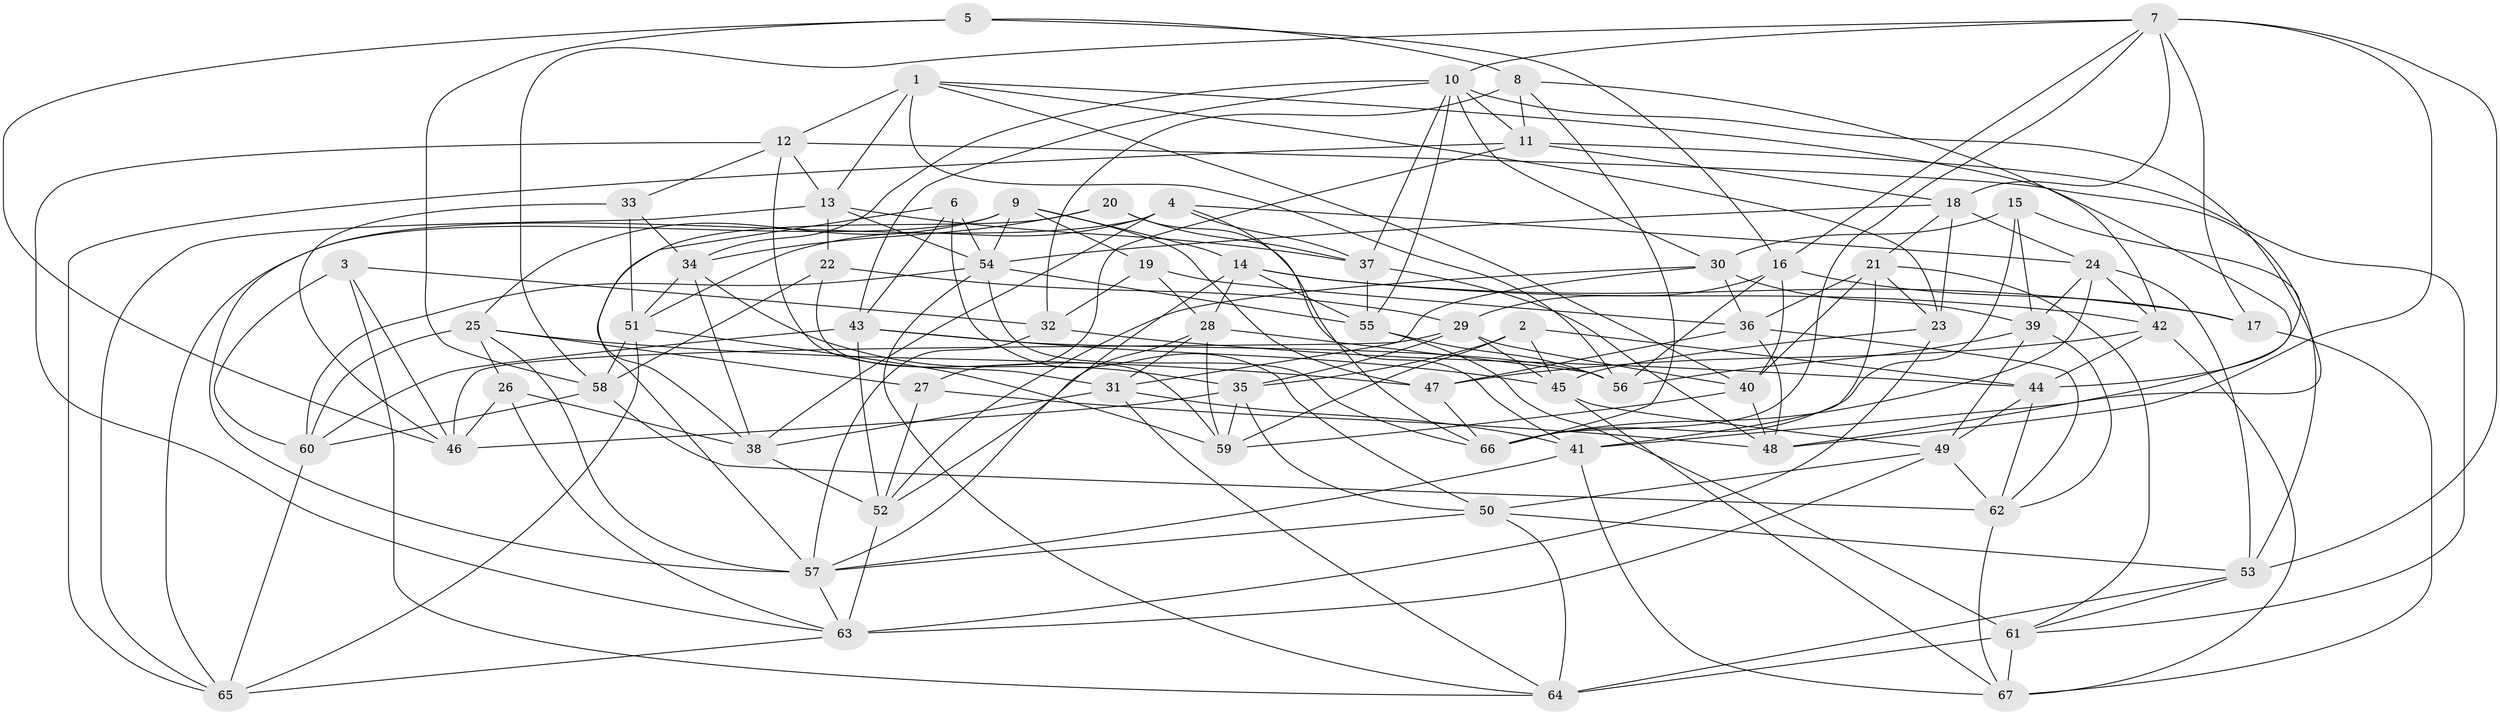 // original degree distribution, {4: 1.0}
// Generated by graph-tools (version 1.1) at 2025/50/03/09/25 03:50:56]
// undirected, 67 vertices, 192 edges
graph export_dot {
graph [start="1"]
  node [color=gray90,style=filled];
  1;
  2;
  3;
  4;
  5;
  6;
  7;
  8;
  9;
  10;
  11;
  12;
  13;
  14;
  15;
  16;
  17;
  18;
  19;
  20;
  21;
  22;
  23;
  24;
  25;
  26;
  27;
  28;
  29;
  30;
  31;
  32;
  33;
  34;
  35;
  36;
  37;
  38;
  39;
  40;
  41;
  42;
  43;
  44;
  45;
  46;
  47;
  48;
  49;
  50;
  51;
  52;
  53;
  54;
  55;
  56;
  57;
  58;
  59;
  60;
  61;
  62;
  63;
  64;
  65;
  66;
  67;
  1 -- 12 [weight=1.0];
  1 -- 13 [weight=1.0];
  1 -- 23 [weight=1.0];
  1 -- 40 [weight=1.0];
  1 -- 44 [weight=1.0];
  1 -- 56 [weight=1.0];
  2 -- 35 [weight=1.0];
  2 -- 44 [weight=1.0];
  2 -- 45 [weight=1.0];
  2 -- 59 [weight=1.0];
  3 -- 32 [weight=1.0];
  3 -- 46 [weight=1.0];
  3 -- 60 [weight=1.0];
  3 -- 64 [weight=1.0];
  4 -- 24 [weight=1.0];
  4 -- 37 [weight=1.0];
  4 -- 38 [weight=1.0];
  4 -- 51 [weight=1.0];
  4 -- 65 [weight=1.0];
  4 -- 66 [weight=1.0];
  5 -- 8 [weight=1.0];
  5 -- 16 [weight=1.0];
  5 -- 46 [weight=1.0];
  5 -- 58 [weight=1.0];
  6 -- 38 [weight=1.0];
  6 -- 43 [weight=1.0];
  6 -- 50 [weight=1.0];
  6 -- 54 [weight=1.0];
  7 -- 10 [weight=1.0];
  7 -- 16 [weight=1.0];
  7 -- 17 [weight=1.0];
  7 -- 18 [weight=1.0];
  7 -- 48 [weight=1.0];
  7 -- 53 [weight=1.0];
  7 -- 58 [weight=1.0];
  7 -- 66 [weight=1.0];
  8 -- 11 [weight=1.0];
  8 -- 32 [weight=2.0];
  8 -- 42 [weight=1.0];
  8 -- 66 [weight=1.0];
  9 -- 14 [weight=1.0];
  9 -- 19 [weight=1.0];
  9 -- 25 [weight=1.0];
  9 -- 47 [weight=1.0];
  9 -- 54 [weight=1.0];
  9 -- 57 [weight=1.0];
  10 -- 11 [weight=1.0];
  10 -- 30 [weight=1.0];
  10 -- 34 [weight=1.0];
  10 -- 37 [weight=1.0];
  10 -- 41 [weight=1.0];
  10 -- 43 [weight=1.0];
  10 -- 55 [weight=1.0];
  11 -- 18 [weight=1.0];
  11 -- 27 [weight=1.0];
  11 -- 61 [weight=1.0];
  11 -- 65 [weight=1.0];
  12 -- 13 [weight=1.0];
  12 -- 31 [weight=1.0];
  12 -- 33 [weight=1.0];
  12 -- 53 [weight=1.0];
  12 -- 63 [weight=1.0];
  13 -- 22 [weight=1.0];
  13 -- 37 [weight=1.0];
  13 -- 54 [weight=1.0];
  13 -- 65 [weight=1.0];
  14 -- 17 [weight=1.0];
  14 -- 28 [weight=1.0];
  14 -- 42 [weight=1.0];
  14 -- 55 [weight=1.0];
  14 -- 57 [weight=1.0];
  15 -- 30 [weight=1.0];
  15 -- 39 [weight=1.0];
  15 -- 48 [weight=1.0];
  15 -- 66 [weight=1.0];
  16 -- 17 [weight=1.0];
  16 -- 29 [weight=1.0];
  16 -- 40 [weight=1.0];
  16 -- 56 [weight=1.0];
  17 -- 67 [weight=1.0];
  18 -- 21 [weight=1.0];
  18 -- 23 [weight=1.0];
  18 -- 24 [weight=1.0];
  18 -- 54 [weight=1.0];
  19 -- 28 [weight=1.0];
  19 -- 32 [weight=1.0];
  19 -- 36 [weight=1.0];
  20 -- 34 [weight=1.0];
  20 -- 37 [weight=1.0];
  20 -- 41 [weight=1.0];
  20 -- 57 [weight=1.0];
  21 -- 23 [weight=1.0];
  21 -- 36 [weight=1.0];
  21 -- 40 [weight=1.0];
  21 -- 41 [weight=1.0];
  21 -- 61 [weight=1.0];
  22 -- 29 [weight=1.0];
  22 -- 58 [weight=1.0];
  22 -- 59 [weight=1.0];
  23 -- 45 [weight=1.0];
  23 -- 63 [weight=2.0];
  24 -- 39 [weight=1.0];
  24 -- 42 [weight=1.0];
  24 -- 53 [weight=1.0];
  24 -- 66 [weight=1.0];
  25 -- 26 [weight=1.0];
  25 -- 27 [weight=1.0];
  25 -- 47 [weight=1.0];
  25 -- 57 [weight=1.0];
  25 -- 60 [weight=1.0];
  26 -- 38 [weight=1.0];
  26 -- 46 [weight=1.0];
  26 -- 63 [weight=1.0];
  27 -- 48 [weight=1.0];
  27 -- 52 [weight=1.0];
  28 -- 31 [weight=1.0];
  28 -- 52 [weight=1.0];
  28 -- 56 [weight=1.0];
  28 -- 59 [weight=1.0];
  29 -- 35 [weight=1.0];
  29 -- 40 [weight=1.0];
  29 -- 45 [weight=1.0];
  29 -- 46 [weight=1.0];
  30 -- 31 [weight=1.0];
  30 -- 36 [weight=1.0];
  30 -- 39 [weight=1.0];
  30 -- 52 [weight=1.0];
  31 -- 38 [weight=1.0];
  31 -- 41 [weight=1.0];
  31 -- 64 [weight=1.0];
  32 -- 44 [weight=1.0];
  32 -- 57 [weight=1.0];
  33 -- 34 [weight=1.0];
  33 -- 46 [weight=1.0];
  33 -- 51 [weight=1.0];
  34 -- 35 [weight=1.0];
  34 -- 38 [weight=1.0];
  34 -- 51 [weight=1.0];
  35 -- 46 [weight=1.0];
  35 -- 50 [weight=1.0];
  35 -- 59 [weight=1.0];
  36 -- 47 [weight=1.0];
  36 -- 48 [weight=1.0];
  36 -- 62 [weight=1.0];
  37 -- 48 [weight=1.0];
  37 -- 55 [weight=1.0];
  38 -- 52 [weight=1.0];
  39 -- 49 [weight=1.0];
  39 -- 56 [weight=1.0];
  39 -- 62 [weight=1.0];
  40 -- 48 [weight=1.0];
  40 -- 59 [weight=1.0];
  41 -- 57 [weight=1.0];
  41 -- 67 [weight=1.0];
  42 -- 44 [weight=1.0];
  42 -- 47 [weight=1.0];
  42 -- 67 [weight=1.0];
  43 -- 45 [weight=1.0];
  43 -- 52 [weight=1.0];
  43 -- 56 [weight=1.0];
  43 -- 60 [weight=1.0];
  44 -- 49 [weight=1.0];
  44 -- 62 [weight=1.0];
  45 -- 49 [weight=1.0];
  45 -- 67 [weight=1.0];
  47 -- 66 [weight=2.0];
  49 -- 50 [weight=1.0];
  49 -- 62 [weight=1.0];
  49 -- 63 [weight=1.0];
  50 -- 53 [weight=1.0];
  50 -- 57 [weight=1.0];
  50 -- 64 [weight=1.0];
  51 -- 58 [weight=1.0];
  51 -- 59 [weight=1.0];
  51 -- 65 [weight=1.0];
  52 -- 63 [weight=1.0];
  53 -- 61 [weight=1.0];
  53 -- 64 [weight=1.0];
  54 -- 55 [weight=1.0];
  54 -- 60 [weight=1.0];
  54 -- 64 [weight=1.0];
  54 -- 66 [weight=1.0];
  55 -- 56 [weight=1.0];
  55 -- 61 [weight=1.0];
  57 -- 63 [weight=1.0];
  58 -- 60 [weight=1.0];
  58 -- 62 [weight=1.0];
  60 -- 65 [weight=1.0];
  61 -- 64 [weight=1.0];
  61 -- 67 [weight=1.0];
  62 -- 67 [weight=1.0];
  63 -- 65 [weight=1.0];
}
